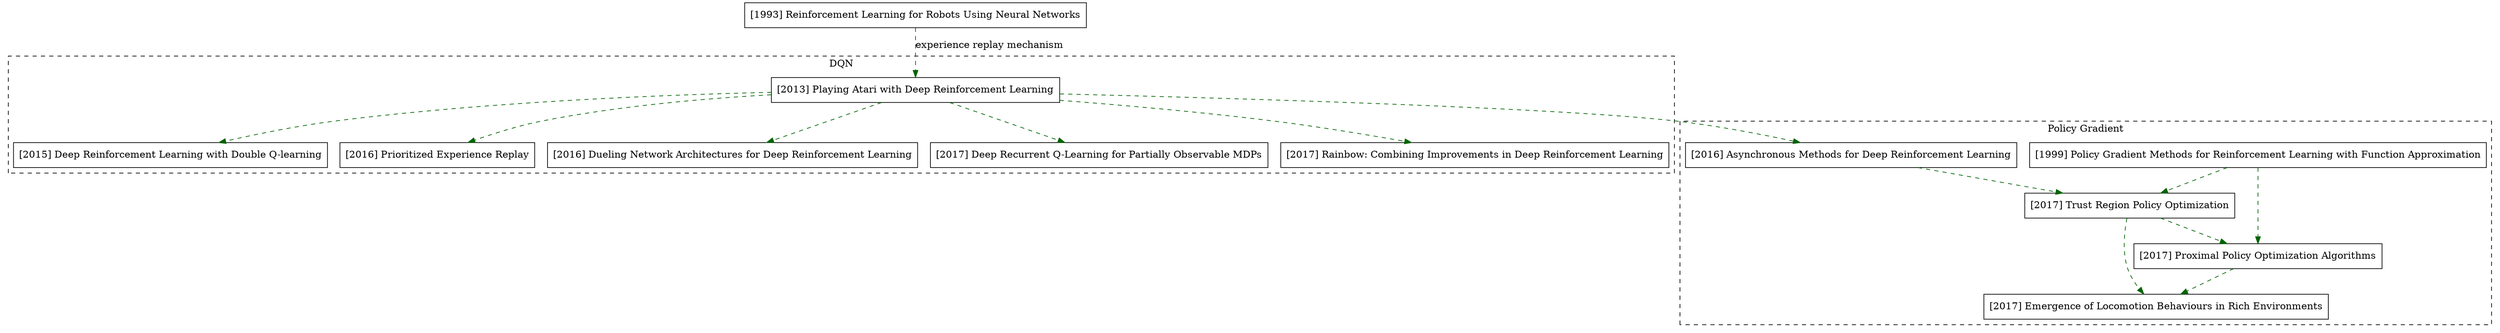 digraph ML_Math{           //设置分辨率

	{
		node[shape=box]
		
		//1993
		a1993[label="[1993] Reinforcement Learning for Robots Using Neural Networks"];
		//1999
		a1999[label="[1999] Policy Gradient Methods for Reinforcement Learning with Function Approximation"]
		//2013
		a2013[label="[2013] Playing Atari with Deep Reinforcement Learning"];
		//2015
		a2015[label="[2015] Deep Reinforcement Learning with Double Q-learning"]
		//2016
		a2016[label="[2016] Prioritized Experience Replay"]
		b2016[label="[2016] Dueling Network Architectures for Deep Reinforcement Learning"]
		c2016[label="[2016] Asynchronous Methods for Deep Reinforcement Learning"]
		//2017
		a2017[label="[2017] Deep Recurrent Q-Learning for Partially Observable MDPs"]
		b2017[label="[2017] Rainbow: Combining Improvements in Deep Reinforcement Learning"]
		c2017[label="[2017] Trust Region Policy Optimization"]
		d2017[label="[2017] Emergence of Locomotion Behaviours in Rich Environments"]
		e2017[label="[2017] Proximal Policy Optimization Algorithms"]
	}


	{
		edge[color=darkgreen,style=dashed]
		a1993->a2013[label="experience replay mechanism"];
		a2013->a2015;
		a2013->a2016;
		a2013->b2016;
		a2013->a2017;
		a2013->b2017;
		c2016->c2017;
		c2017->d2017;
		c2017->e2017
		a2013->c2016;
		a1999->e2017;
		a1999->c2017;
		e2017->d2017;
	}
	subgraph cluster_dqn{
		label="DQN"
		style="dashed"
		node [shape = box, color = blue]
		a2013; a2015; a2016; b2016; b2017;a2017;
	}
	subgraph cluster_pg{
		label="Policy Gradient"
		style="dashed"
		node [shape = box, color = blue]
		c2016;d2017;c2017;e2017;a1999;
	}
	
}